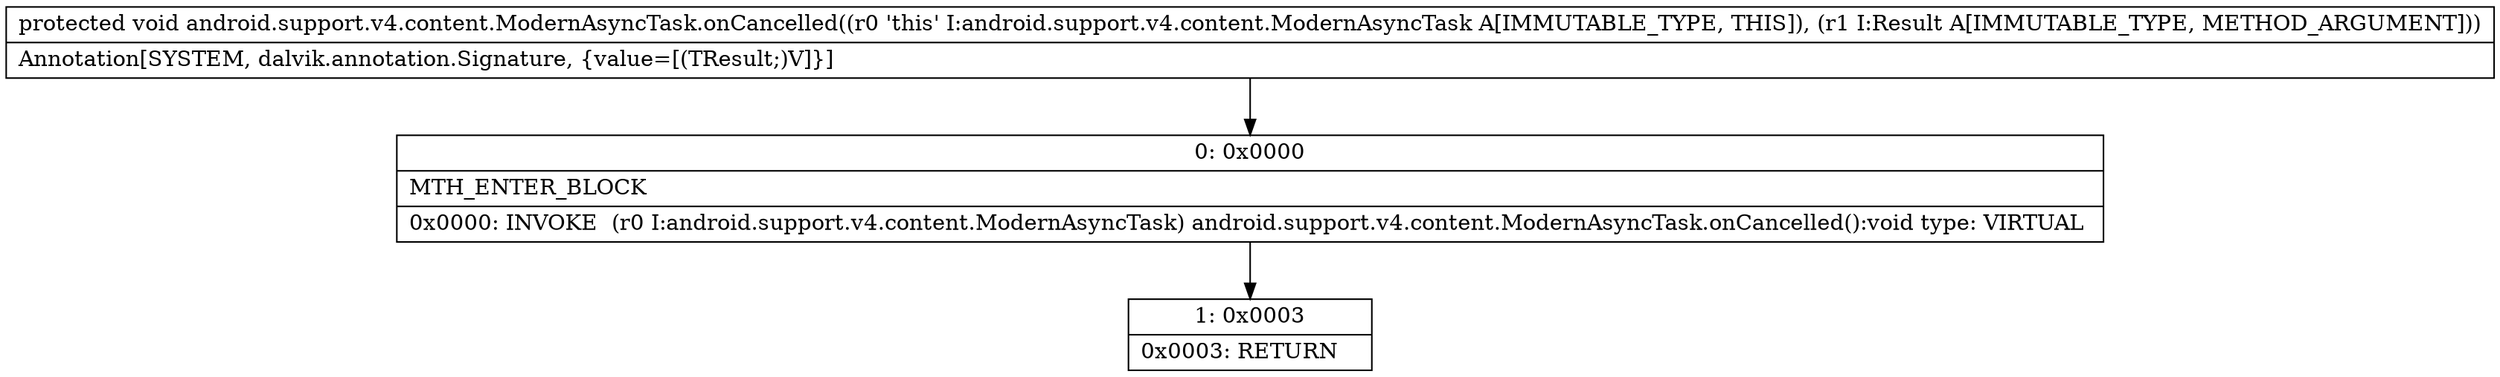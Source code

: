 digraph "CFG forandroid.support.v4.content.ModernAsyncTask.onCancelled(Ljava\/lang\/Object;)V" {
Node_0 [shape=record,label="{0\:\ 0x0000|MTH_ENTER_BLOCK\l|0x0000: INVOKE  (r0 I:android.support.v4.content.ModernAsyncTask) android.support.v4.content.ModernAsyncTask.onCancelled():void type: VIRTUAL \l}"];
Node_1 [shape=record,label="{1\:\ 0x0003|0x0003: RETURN   \l}"];
MethodNode[shape=record,label="{protected void android.support.v4.content.ModernAsyncTask.onCancelled((r0 'this' I:android.support.v4.content.ModernAsyncTask A[IMMUTABLE_TYPE, THIS]), (r1 I:Result A[IMMUTABLE_TYPE, METHOD_ARGUMENT]))  | Annotation[SYSTEM, dalvik.annotation.Signature, \{value=[(TResult;)V]\}]\l}"];
MethodNode -> Node_0;
Node_0 -> Node_1;
}

